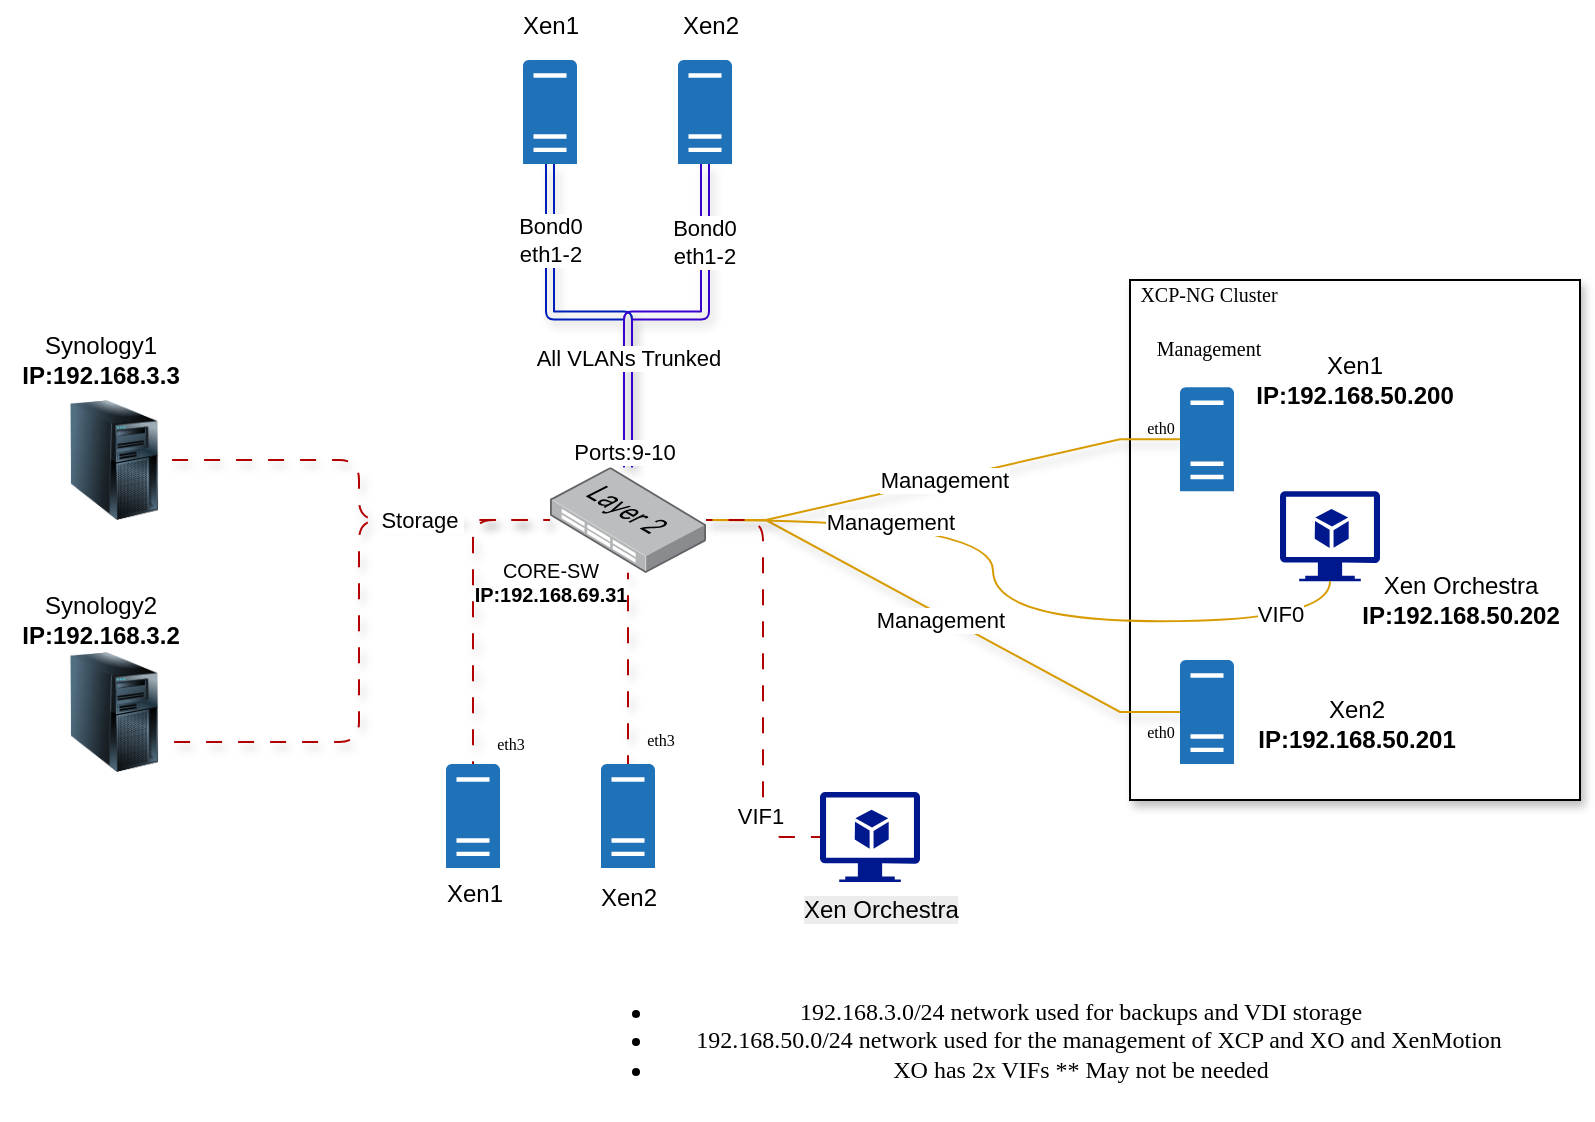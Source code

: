 <mxfile version="26.2.13">
  <diagram name="Page-1" id="gQkpMRwNLzdc9l43fmKH">
    <mxGraphModel dx="1297" dy="679" grid="1" gridSize="10" guides="1" tooltips="1" connect="1" arrows="1" fold="1" page="1" pageScale="1" pageWidth="850" pageHeight="1100" math="0" shadow="0">
      <root>
        <mxCell id="0" />
        <mxCell id="1" parent="0" />
        <mxCell id="u1KXMlFeOdT4eEOsKv2m-7" value="" style="verticalLabelPosition=bottom;verticalAlign=top;html=1;shape=mxgraph.basic.rect;fillColor2=none;strokeWidth=1;size=20;indent=5;rounded=1;gradientColor=none;shadow=1;fillStyle=auto;" parent="1" vertex="1">
          <mxGeometry x="595" y="240" width="225" height="260" as="geometry" />
        </mxCell>
        <mxCell id="q06BtDzBWgBq27funNQB-26" style="edgeStyle=entityRelationEdgeStyle;rounded=0;orthogonalLoop=1;jettySize=auto;html=1;endArrow=none;startFill=0;flowAnimation=0;jumpStyle=none;shadow=1;curved=0;fillColor=#ffcd28;strokeColor=#d79b00;gradientColor=#ffa500;" parent="1" source="q06BtDzBWgBq27funNQB-8" target="q06BtDzBWgBq27funNQB-15" edge="1">
          <mxGeometry relative="1" as="geometry" />
        </mxCell>
        <mxCell id="q06BtDzBWgBq27funNQB-44" value="Management" style="edgeLabel;html=1;align=center;verticalAlign=middle;resizable=0;points=[];rounded=1;" parent="q06BtDzBWgBq27funNQB-26" vertex="1" connectable="0">
          <mxGeometry x="-0.066" relative="1" as="geometry">
            <mxPoint x="6" y="6" as="offset" />
          </mxGeometry>
        </mxCell>
        <mxCell id="q06BtDzBWgBq27funNQB-27" value="Management" style="edgeStyle=entityRelationEdgeStyle;rounded=0;orthogonalLoop=1;jettySize=auto;html=1;endArrow=none;startFill=0;flowAnimation=0;jumpStyle=none;shadow=1;curved=0;fillColor=#ffcd28;strokeColor=#d79b00;gradientColor=#ffa500;" parent="1" source="q06BtDzBWgBq27funNQB-8" target="q06BtDzBWgBq27funNQB-14" edge="1">
          <mxGeometry relative="1" as="geometry" />
        </mxCell>
        <mxCell id="q06BtDzBWgBq27funNQB-33" style="edgeStyle=orthogonalEdgeStyle;rounded=1;orthogonalLoop=1;jettySize=auto;html=1;endArrow=none;startFill=0;fillColor=#e51400;strokeColor=#B20000;fontFamily=Comic Sans MS;shadow=1;flowAnimation=1;" parent="1" source="q06BtDzBWgBq27funNQB-8" target="q06BtDzBWgBq27funNQB-31" edge="1">
          <mxGeometry relative="1" as="geometry" />
        </mxCell>
        <mxCell id="q06BtDzBWgBq27funNQB-34" style="edgeStyle=orthogonalEdgeStyle;rounded=1;orthogonalLoop=1;jettySize=auto;html=1;endArrow=none;startFill=0;fillColor=#e51400;strokeColor=#B20000;fontFamily=Comic Sans MS;shadow=1;flowAnimation=1;" parent="1" source="q06BtDzBWgBq27funNQB-8" target="q06BtDzBWgBq27funNQB-30" edge="1">
          <mxGeometry relative="1" as="geometry" />
        </mxCell>
        <mxCell id="q06BtDzBWgBq27funNQB-40" style="edgeStyle=orthogonalEdgeStyle;rounded=1;orthogonalLoop=1;jettySize=auto;html=1;endArrow=none;startFill=0;fillColor=#e51400;strokeColor=#B20000;fontFamily=Comic Sans MS;shadow=1;flowAnimation=1;" parent="1" source="q06BtDzBWgBq27funNQB-8" target="q06BtDzBWgBq27funNQB-39" edge="1">
          <mxGeometry relative="1" as="geometry" />
        </mxCell>
        <mxCell id="q06BtDzBWgBq27funNQB-41" style="edgeStyle=orthogonalEdgeStyle;rounded=1;orthogonalLoop=1;jettySize=auto;html=1;entryX=1;entryY=0.75;entryDx=0;entryDy=0;endArrow=none;startFill=0;fillColor=#e51400;strokeColor=#B20000;fontFamily=Comic Sans MS;shadow=1;flowAnimation=1;" parent="1" source="q06BtDzBWgBq27funNQB-8" target="q06BtDzBWgBq27funNQB-38" edge="1">
          <mxGeometry relative="1" as="geometry" />
        </mxCell>
        <mxCell id="q06BtDzBWgBq27funNQB-46" value="Storage&amp;nbsp;" style="edgeLabel;html=1;align=center;verticalAlign=middle;resizable=0;points=[];rounded=1;" parent="q06BtDzBWgBq27funNQB-41" vertex="1" connectable="0">
          <mxGeometry x="-0.684" y="-1" relative="1" as="geometry">
            <mxPoint x="-17" y="1" as="offset" />
          </mxGeometry>
        </mxCell>
        <mxCell id="q06BtDzBWgBq27funNQB-55" style="edgeStyle=orthogonalEdgeStyle;rounded=1;orthogonalLoop=1;jettySize=auto;html=1;endArrow=none;startFill=0;shape=link;fillColor=#0050ef;strokeColor=#001DBC;shadow=1;" parent="1" source="q06BtDzBWgBq27funNQB-8" target="q06BtDzBWgBq27funNQB-53" edge="1">
          <mxGeometry relative="1" as="geometry" />
        </mxCell>
        <mxCell id="q06BtDzBWgBq27funNQB-59" value="Bond0&lt;div&gt;eth1-2&lt;/div&gt;" style="edgeLabel;html=1;align=center;verticalAlign=middle;resizable=0;points=[];rounded=1;" parent="q06BtDzBWgBq27funNQB-55" vertex="1" connectable="0">
          <mxGeometry x="0.833" y="2" relative="1" as="geometry">
            <mxPoint x="2" y="22" as="offset" />
          </mxGeometry>
        </mxCell>
        <mxCell id="q06BtDzBWgBq27funNQB-56" style="edgeStyle=orthogonalEdgeStyle;rounded=1;orthogonalLoop=1;jettySize=auto;html=1;endArrow=none;startFill=0;shape=link;fillColor=#6a00ff;strokeColor=#3700CC;shadow=1;" parent="1" source="q06BtDzBWgBq27funNQB-8" target="q06BtDzBWgBq27funNQB-54" edge="1">
          <mxGeometry relative="1" as="geometry" />
        </mxCell>
        <mxCell id="q06BtDzBWgBq27funNQB-60" value="Bond0&lt;div&gt;eth1-2&lt;/div&gt;" style="edgeLabel;html=1;align=center;verticalAlign=middle;resizable=0;points=[];rounded=1;" parent="q06BtDzBWgBq27funNQB-56" vertex="1" connectable="0">
          <mxGeometry x="0.586" y="1" relative="1" as="geometry">
            <mxPoint y="-1" as="offset" />
          </mxGeometry>
        </mxCell>
        <mxCell id="q06BtDzBWgBq27funNQB-61" value="Ports:9-10" style="edgeLabel;html=1;align=center;verticalAlign=middle;resizable=0;points=[];rounded=1;" parent="q06BtDzBWgBq27funNQB-56" vertex="1" connectable="0">
          <mxGeometry x="-0.919" y="2" relative="1" as="geometry">
            <mxPoint as="offset" />
          </mxGeometry>
        </mxCell>
        <mxCell id="q06BtDzBWgBq27funNQB-62" value="All VLANs Trunked" style="edgeLabel;html=1;align=center;verticalAlign=middle;resizable=0;points=[];rounded=1;" parent="q06BtDzBWgBq27funNQB-56" vertex="1" connectable="0">
          <mxGeometry x="-0.42" relative="1" as="geometry">
            <mxPoint as="offset" />
          </mxGeometry>
        </mxCell>
        <mxCell id="q06BtDzBWgBq27funNQB-8" value="" style="image;points=[];aspect=fixed;html=1;align=center;shadow=0;dashed=0;image=img/lib/allied_telesis/switch/Switch_48_port_L2.svg;rounded=1;" parent="1" vertex="1">
          <mxGeometry x="305" y="333.6" width="78" height="52.8" as="geometry" />
        </mxCell>
        <mxCell id="q06BtDzBWgBq27funNQB-10" value="&lt;h5&gt;&lt;span style=&quot;font-weight: normal;&quot;&gt;CORE-SW&lt;br&gt;&lt;/span&gt;IP:192.168.69.31&lt;/h5&gt;" style="text;html=1;align=center;verticalAlign=middle;resizable=0;points=[];autosize=1;strokeColor=none;fillColor=none;rounded=1;" parent="1" vertex="1">
          <mxGeometry x="255" y="356" width="100" height="70" as="geometry" />
        </mxCell>
        <mxCell id="q06BtDzBWgBq27funNQB-14" value="" style="sketch=0;pointerEvents=1;shadow=0;dashed=0;html=1;strokeColor=none;labelPosition=center;verticalLabelPosition=bottom;verticalAlign=top;outlineConnect=0;align=center;shape=mxgraph.office.servers.server_generic;fillColor=#2072B8;rounded=1;" parent="1" vertex="1">
          <mxGeometry x="620" y="293.6" width="27" height="52" as="geometry" />
        </mxCell>
        <mxCell id="q06BtDzBWgBq27funNQB-15" value="" style="sketch=0;pointerEvents=1;shadow=0;dashed=0;html=1;strokeColor=none;labelPosition=center;verticalLabelPosition=bottom;verticalAlign=top;outlineConnect=0;align=center;shape=mxgraph.office.servers.server_generic;fillColor=#2072B8;rounded=1;" parent="1" vertex="1">
          <mxGeometry x="620" y="430" width="27" height="52" as="geometry" />
        </mxCell>
        <mxCell id="q06BtDzBWgBq27funNQB-28" value="Xen1&lt;div&gt;&lt;b&gt;IP:192.168.50.200&lt;/b&gt;&lt;/div&gt;" style="text;html=1;align=center;verticalAlign=middle;resizable=0;points=[];autosize=1;strokeColor=none;fillColor=none;" parent="1" vertex="1">
          <mxGeometry x="647" y="270" width="120" height="40" as="geometry" />
        </mxCell>
        <mxCell id="q06BtDzBWgBq27funNQB-29" value="Xen2&lt;div&gt;&lt;b&gt;IP:192.168.50.201&lt;/b&gt;&lt;/div&gt;" style="text;html=1;align=center;verticalAlign=middle;resizable=0;points=[];autosize=1;strokeColor=none;fillColor=none;" parent="1" vertex="1">
          <mxGeometry x="647.5" y="442" width="120" height="40" as="geometry" />
        </mxCell>
        <mxCell id="q06BtDzBWgBq27funNQB-30" value="" style="sketch=0;pointerEvents=1;shadow=0;dashed=0;html=1;strokeColor=none;labelPosition=center;verticalLabelPosition=bottom;verticalAlign=top;outlineConnect=0;align=center;shape=mxgraph.office.servers.server_generic;fillColor=#2072B8;rounded=1;" parent="1" vertex="1">
          <mxGeometry x="253" y="482" width="27" height="52" as="geometry" />
        </mxCell>
        <mxCell id="q06BtDzBWgBq27funNQB-31" value="" style="sketch=0;pointerEvents=1;shadow=0;dashed=0;html=1;strokeColor=none;labelPosition=center;verticalLabelPosition=bottom;verticalAlign=top;outlineConnect=0;align=center;shape=mxgraph.office.servers.server_generic;fillColor=#2072B8;rounded=1;" parent="1" vertex="1">
          <mxGeometry x="330.5" y="482" width="27" height="52" as="geometry" />
        </mxCell>
        <mxCell id="q06BtDzBWgBq27funNQB-35" value="Xen1&lt;div&gt;&lt;br&gt;&lt;/div&gt;" style="text;html=1;align=center;verticalAlign=middle;resizable=0;points=[];autosize=1;strokeColor=none;fillColor=none;" parent="1" vertex="1">
          <mxGeometry x="241.5" y="534" width="50" height="40" as="geometry" />
        </mxCell>
        <mxCell id="q06BtDzBWgBq27funNQB-36" value="Xen2" style="text;html=1;align=center;verticalAlign=middle;resizable=0;points=[];autosize=1;strokeColor=none;fillColor=none;" parent="1" vertex="1">
          <mxGeometry x="319" y="534" width="50" height="30" as="geometry" />
        </mxCell>
        <mxCell id="q06BtDzBWgBq27funNQB-38" value="" style="image;html=1;image=img/lib/clip_art/computers/Server_Tower_128x128.png;rounded=1;" parent="1" vertex="1">
          <mxGeometry x="60" y="426" width="54" height="60" as="geometry" />
        </mxCell>
        <mxCell id="q06BtDzBWgBq27funNQB-39" value="" style="image;html=1;image=img/lib/clip_art/computers/Server_Tower_128x128.png;rounded=1;" parent="1" vertex="1">
          <mxGeometry x="60" y="300" width="54" height="60" as="geometry" />
        </mxCell>
        <mxCell id="q06BtDzBWgBq27funNQB-42" value="Synology1&lt;div&gt;&lt;b&gt;IP:192.168.3.3&lt;/b&gt;&lt;/div&gt;" style="text;html=1;align=center;verticalAlign=middle;resizable=0;points=[];autosize=1;strokeColor=none;fillColor=none;" parent="1" vertex="1">
          <mxGeometry x="30" y="260" width="100" height="40" as="geometry" />
        </mxCell>
        <mxCell id="q06BtDzBWgBq27funNQB-43" value="Synology2&lt;div&gt;&lt;b&gt;IP:192.168.3.2&lt;/b&gt;&lt;/div&gt;" style="text;html=1;align=center;verticalAlign=middle;resizable=0;points=[];autosize=1;strokeColor=none;fillColor=none;" parent="1" vertex="1">
          <mxGeometry x="30" y="390" width="100" height="40" as="geometry" />
        </mxCell>
        <mxCell id="q06BtDzBWgBq27funNQB-47" value="&lt;ul&gt;&lt;li&gt;&lt;font face=&quot;Tahoma&quot;&gt;192.168.3.0/24 network used for backups and VDI storage&lt;/font&gt;&lt;/li&gt;&lt;li&gt;&lt;font face=&quot;Tahoma&quot;&gt;&amp;nbsp; &amp;nbsp; &amp;nbsp; 192.168.50.0/24 network used for the management of XCP and XO and XenMotion&lt;/font&gt;&lt;/li&gt;&lt;li&gt;&lt;font face=&quot;Tahoma&quot;&gt;XO has 2x VIFs ** May not be needed&lt;/font&gt;&lt;/li&gt;&lt;/ul&gt;" style="text;html=1;align=center;verticalAlign=middle;resizable=0;points=[];autosize=1;strokeColor=none;fillColor=none;" parent="1" vertex="1">
          <mxGeometry x="290" y="580" width="520" height="80" as="geometry" />
        </mxCell>
        <mxCell id="q06BtDzBWgBq27funNQB-48" value="&lt;h6&gt;&lt;font style=&quot;font-weight: normal;&quot; face=&quot;Tahoma&quot;&gt;eth3&lt;/font&gt;&lt;/h6&gt;" style="text;html=1;align=center;verticalAlign=middle;resizable=0;points=[];autosize=1;strokeColor=none;fillColor=none;glass=0;fontStyle=0" parent="1" vertex="1">
          <mxGeometry x="340" y="440" width="40" height="60" as="geometry" />
        </mxCell>
        <mxCell id="q06BtDzBWgBq27funNQB-49" value="&lt;h6&gt;&lt;font style=&quot;font-weight: normal;&quot; face=&quot;Tahoma&quot;&gt;eth3&lt;/font&gt;&lt;/h6&gt;" style="text;html=1;align=center;verticalAlign=middle;resizable=0;points=[];autosize=1;strokeColor=none;fillColor=none;glass=0;fontStyle=0" parent="1" vertex="1">
          <mxGeometry x="265" y="442" width="40" height="60" as="geometry" />
        </mxCell>
        <mxCell id="q06BtDzBWgBq27funNQB-50" value="&lt;h6&gt;&lt;font style=&quot;font-weight: normal;&quot; face=&quot;Tahoma&quot;&gt;eth0&lt;/font&gt;&lt;/h6&gt;" style="text;html=1;align=center;verticalAlign=middle;resizable=0;points=[];autosize=1;strokeColor=none;fillColor=none;glass=0;" parent="1" vertex="1">
          <mxGeometry x="590" y="283.6" width="40" height="60" as="geometry" />
        </mxCell>
        <mxCell id="q06BtDzBWgBq27funNQB-52" value="&lt;h6&gt;&lt;font style=&quot;font-weight: normal;&quot; face=&quot;Tahoma&quot;&gt;eth0&lt;/font&gt;&lt;/h6&gt;" style="text;html=1;align=center;verticalAlign=middle;resizable=0;points=[];autosize=1;strokeColor=none;fillColor=none;glass=0;" parent="1" vertex="1">
          <mxGeometry x="590" y="436" width="40" height="60" as="geometry" />
        </mxCell>
        <mxCell id="q06BtDzBWgBq27funNQB-53" value="" style="sketch=0;pointerEvents=1;shadow=0;dashed=0;html=1;strokeColor=none;labelPosition=center;verticalLabelPosition=bottom;verticalAlign=top;outlineConnect=0;align=center;shape=mxgraph.office.servers.server_generic;fillColor=#2072B8;rounded=1;" parent="1" vertex="1">
          <mxGeometry x="291.5" y="130.0" width="27" height="52" as="geometry" />
        </mxCell>
        <mxCell id="q06BtDzBWgBq27funNQB-54" value="" style="sketch=0;pointerEvents=1;shadow=0;dashed=0;html=1;strokeColor=none;labelPosition=center;verticalLabelPosition=bottom;verticalAlign=top;outlineConnect=0;align=center;shape=mxgraph.office.servers.server_generic;fillColor=#2072B8;rounded=1;" parent="1" vertex="1">
          <mxGeometry x="369" y="130.0" width="27" height="52" as="geometry" />
        </mxCell>
        <mxCell id="q06BtDzBWgBq27funNQB-63" value="Xen1&lt;div&gt;&lt;br&gt;&lt;/div&gt;" style="text;html=1;align=center;verticalAlign=middle;resizable=0;points=[];autosize=1;strokeColor=none;fillColor=none;" parent="1" vertex="1">
          <mxGeometry x="280" y="100" width="50" height="40" as="geometry" />
        </mxCell>
        <mxCell id="q06BtDzBWgBq27funNQB-64" value="Xen2&lt;div&gt;&lt;br&gt;&lt;/div&gt;" style="text;html=1;align=center;verticalAlign=middle;resizable=0;points=[];autosize=1;strokeColor=none;fillColor=none;" parent="1" vertex="1">
          <mxGeometry x="360" y="100" width="50" height="40" as="geometry" />
        </mxCell>
        <mxCell id="u1KXMlFeOdT4eEOsKv2m-1" value="" style="sketch=0;aspect=fixed;pointerEvents=1;shadow=0;dashed=0;html=1;strokeColor=none;labelPosition=center;verticalLabelPosition=bottom;verticalAlign=top;align=center;fillColor=#00188D;shape=mxgraph.azure.virtual_machine_feature;rounded=1;" parent="1" vertex="1">
          <mxGeometry x="670" y="345.6" width="50" height="45" as="geometry" />
        </mxCell>
        <mxCell id="u1KXMlFeOdT4eEOsKv2m-2" value="Xen Orchestra&lt;br&gt;&lt;b&gt;IP:192.168.50.202&lt;/b&gt;" style="text;html=1;align=center;verticalAlign=middle;resizable=0;points=[];autosize=1;strokeColor=none;fillColor=none;" parent="1" vertex="1">
          <mxGeometry x="700" y="380" width="120" height="40" as="geometry" />
        </mxCell>
        <mxCell id="u1KXMlFeOdT4eEOsKv2m-5" style="edgeStyle=orthogonalEdgeStyle;rounded=1;orthogonalLoop=1;jettySize=auto;html=1;entryX=0.5;entryY=1;entryDx=0;entryDy=0;entryPerimeter=0;endArrow=none;startFill=0;curved=1;fillColor=#ffcd28;strokeColor=#d79b00;gradientColor=#ffa500;flowAnimation=0;" parent="1" source="q06BtDzBWgBq27funNQB-8" target="u1KXMlFeOdT4eEOsKv2m-1" edge="1">
          <mxGeometry relative="1" as="geometry" />
        </mxCell>
        <mxCell id="u1KXMlFeOdT4eEOsKv2m-6" value="Management" style="edgeLabel;html=1;align=center;verticalAlign=middle;resizable=0;points=[];rounded=1;" parent="u1KXMlFeOdT4eEOsKv2m-5" vertex="1" connectable="0">
          <mxGeometry x="-0.522" y="-1" relative="1" as="geometry">
            <mxPoint as="offset" />
          </mxGeometry>
        </mxCell>
        <mxCell id="u1KXMlFeOdT4eEOsKv2m-14" value="VIF0" style="edgeLabel;html=1;align=center;verticalAlign=middle;resizable=0;points=[];rounded=1;" parent="u1KXMlFeOdT4eEOsKv2m-5" vertex="1" connectable="0">
          <mxGeometry x="0.761" y="4" relative="1" as="geometry">
            <mxPoint as="offset" />
          </mxGeometry>
        </mxCell>
        <mxCell id="u1KXMlFeOdT4eEOsKv2m-8" value="&lt;p&gt;&lt;font style=&quot;font-size: 10px;&quot; face=&quot;Times New Roman&quot;&gt;XCP-NG Cluster&lt;/font&gt;&lt;/p&gt;&lt;p&gt;&lt;font style=&quot;font-size: 10px;&quot; face=&quot;Times New Roman&quot;&gt;Management&lt;/font&gt;&lt;/p&gt;" style="text;html=1;align=center;verticalAlign=middle;resizable=0;points=[];autosize=1;strokeColor=none;fillColor=none;" parent="1" vertex="1">
          <mxGeometry x="588.5" y="220" width="90" height="80" as="geometry" />
        </mxCell>
        <mxCell id="u1KXMlFeOdT4eEOsKv2m-9" value="" style="sketch=0;aspect=fixed;pointerEvents=1;shadow=0;dashed=0;html=1;strokeColor=none;labelPosition=center;verticalLabelPosition=bottom;verticalAlign=top;align=center;fillColor=#00188D;shape=mxgraph.azure.virtual_machine_feature;rounded=1;" parent="1" vertex="1">
          <mxGeometry x="440" y="496" width="50" height="45" as="geometry" />
        </mxCell>
        <mxCell id="u1KXMlFeOdT4eEOsKv2m-10" value="&lt;span style=&quot;color: rgb(0, 0, 0); font-family: Helvetica; font-size: 12px; font-style: normal; font-variant-ligatures: normal; font-variant-caps: normal; font-weight: 400; letter-spacing: normal; orphans: 2; text-align: center; text-indent: 0px; text-transform: none; widows: 2; word-spacing: 0px; -webkit-text-stroke-width: 0px; white-space: nowrap; background-color: rgb(236, 236, 236); text-decoration-thickness: initial; text-decoration-style: initial; text-decoration-color: initial; display: inline !important; float: none;&quot;&gt;Xen Orchestra&lt;/span&gt;&lt;br style=&quot;forced-color-adjust: none; color: rgb(0, 0, 0); font-family: Helvetica; font-size: 12px; font-style: normal; font-variant-ligatures: normal; font-variant-caps: normal; font-weight: 400; letter-spacing: normal; orphans: 2; text-align: center; text-indent: 0px; text-transform: none; widows: 2; word-spacing: 0px; -webkit-text-stroke-width: 0px; white-space: nowrap; background-color: rgb(236, 236, 236); text-decoration-thickness: initial; text-decoration-style: initial; text-decoration-color: initial;&quot;&gt;" style="text;whiteSpace=wrap;html=1;" parent="1" vertex="1">
          <mxGeometry x="430" y="541" width="110" height="40" as="geometry" />
        </mxCell>
        <mxCell id="u1KXMlFeOdT4eEOsKv2m-12" style="edgeStyle=orthogonalEdgeStyle;rounded=1;orthogonalLoop=1;jettySize=auto;html=1;entryX=0;entryY=0.5;entryDx=0;entryDy=0;entryPerimeter=0;endArrow=none;startFill=0;fillColor=#e51400;strokeColor=#B20000;flowAnimation=1;" parent="1" source="q06BtDzBWgBq27funNQB-8" target="u1KXMlFeOdT4eEOsKv2m-9" edge="1">
          <mxGeometry relative="1" as="geometry" />
        </mxCell>
        <mxCell id="u1KXMlFeOdT4eEOsKv2m-13" value="VIF1" style="edgeLabel;html=1;align=center;verticalAlign=middle;resizable=0;points=[];rounded=1;" parent="u1KXMlFeOdT4eEOsKv2m-12" vertex="1" connectable="0">
          <mxGeometry x="0.636" y="-2" relative="1" as="geometry">
            <mxPoint as="offset" />
          </mxGeometry>
        </mxCell>
      </root>
    </mxGraphModel>
  </diagram>
</mxfile>
